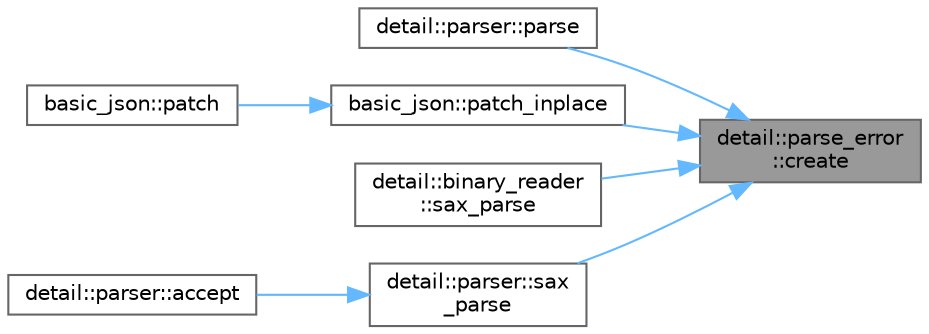 digraph "detail::parse_error::create"
{
 // LATEX_PDF_SIZE
  bgcolor="transparent";
  edge [fontname=Helvetica,fontsize=10,labelfontname=Helvetica,labelfontsize=10];
  node [fontname=Helvetica,fontsize=10,shape=box,height=0.2,width=0.4];
  rankdir="RL";
  Node1 [id="Node000001",label="detail::parse_error\l::create",height=0.2,width=0.4,color="gray40", fillcolor="grey60", style="filled", fontcolor="black",tooltip="create a parse error exception"];
  Node1 -> Node2 [id="edge1_Node000001_Node000002",dir="back",color="steelblue1",style="solid",tooltip=" "];
  Node2 [id="Node000002",label="detail::parser::parse",height=0.2,width=0.4,color="grey40", fillcolor="white", style="filled",URL="$classdetail_1_1parser.html#a59f4b745d4aa146bf7a60a30060f592f",tooltip="public parser interface"];
  Node1 -> Node3 [id="edge2_Node000001_Node000003",dir="back",color="steelblue1",style="solid",tooltip=" "];
  Node3 [id="Node000003",label="basic_json::patch_inplace",height=0.2,width=0.4,color="grey40", fillcolor="white", style="filled",URL="$classbasic__json.html#adc2ae40925906c7e1d559b8bf12028a7",tooltip="applies a JSON patch in-place without copying the object"];
  Node3 -> Node4 [id="edge3_Node000003_Node000004",dir="back",color="steelblue1",style="solid",tooltip=" "];
  Node4 [id="Node000004",label="basic_json::patch",height=0.2,width=0.4,color="grey40", fillcolor="white", style="filled",URL="$classbasic__json.html#a5a009b55b9dcdb30352f5f62537931b7",tooltip="applies a JSON patch to a copy of the current object"];
  Node1 -> Node5 [id="edge4_Node000001_Node000005",dir="back",color="steelblue1",style="solid",tooltip=" "];
  Node5 [id="Node000005",label="detail::binary_reader\l::sax_parse",height=0.2,width=0.4,color="grey40", fillcolor="white", style="filled",URL="$classdetail_1_1binary__reader.html#a8e1b5452ae426e1d7b48761859e7f52d",tooltip=" "];
  Node1 -> Node6 [id="edge5_Node000001_Node000006",dir="back",color="steelblue1",style="solid",tooltip=" "];
  Node6 [id="Node000006",label="detail::parser::sax\l_parse",height=0.2,width=0.4,color="grey40", fillcolor="white", style="filled",URL="$classdetail_1_1parser.html#ae9084759356689163fee9ae37e69b050",tooltip=" "];
  Node6 -> Node7 [id="edge6_Node000006_Node000007",dir="back",color="steelblue1",style="solid",tooltip=" "];
  Node7 [id="Node000007",label="detail::parser::accept",height=0.2,width=0.4,color="grey40", fillcolor="white", style="filled",URL="$classdetail_1_1parser.html#ac46da3262cbe66ade670c5b4782451e6",tooltip="public accept interface"];
}
